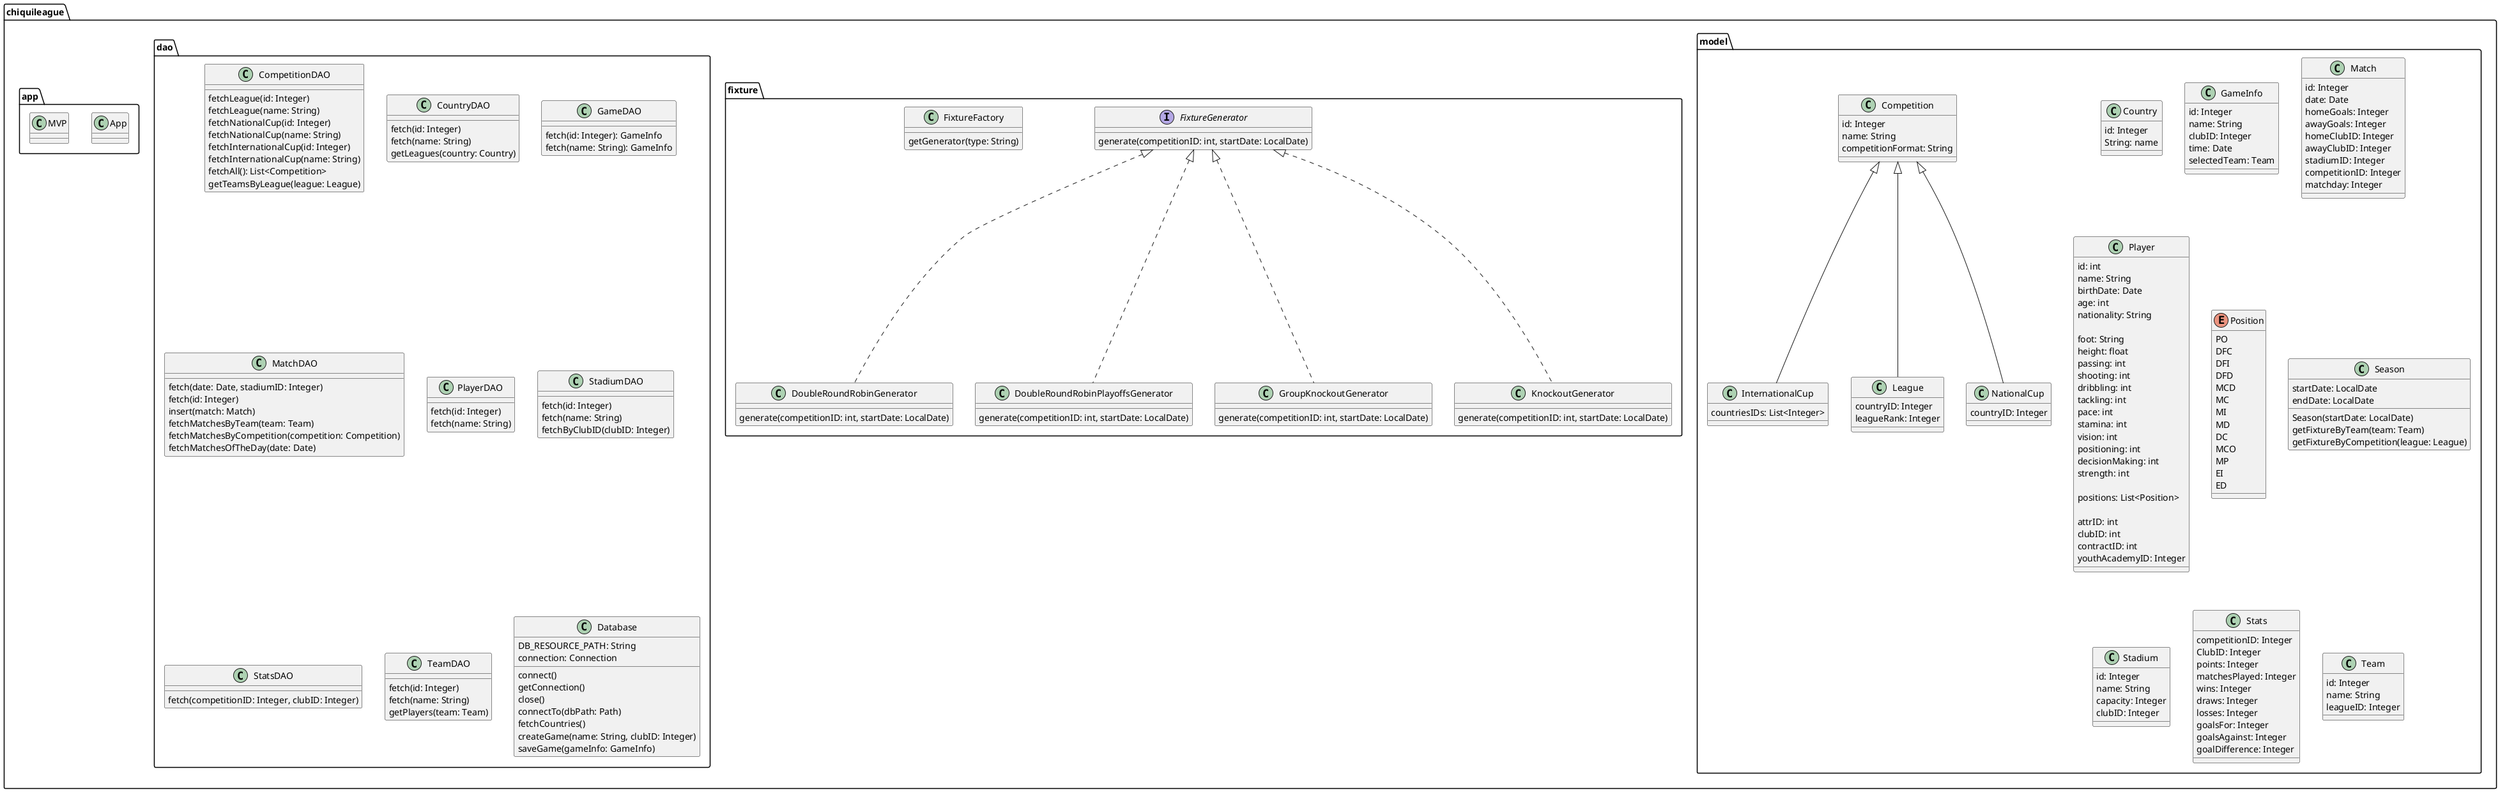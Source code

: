 @startuml
'https://plantuml.com/class-diagram

package chiquileague {
    package model {
        Class Competition {
            id: Integer
            name: String
            competitionFormat: String
        }

        Class Country {
            id: Integer
            String: name
        }

        Class GameInfo {
            id: Integer
            name: String
            clubID: Integer
            time: Date
            selectedTeam: Team
        }

        Class InternationalCup extends Competition {
            countriesIDs: List<Integer>
        }

        Class League extends Competition {
            countryID: Integer
            leagueRank: Integer
        }

        Class Match {
            id: Integer
            date: Date
            homeGoals: Integer
            awayGoals: Integer
            homeClubID: Integer
            awayClubID: Integer
            stadiumID: Integer
            competitionID: Integer
            matchday: Integer
        }

        Class NationalCup extends Competition {
            countryID: Integer
        }

        Class Player {
            id: int
            name: String
            birthDate: Date
            age: int
            nationality: String

            foot: String
            height: float
            passing: int
            shooting: int
            dribbling: int
            tackling: int
            pace: int
            stamina: int
            vision: int
            positioning: int
            decisionMaking: int
            strength: int

            positions: List<Position>

            attrID: int
            clubID: int
            contractID: int
            youthAcademyID: Integer
        }

        enum Position {
            PO
            DFC
            DFI
            DFD
            MCD
            MC
            MI
            MD
            DC
            MCO
            MP
            EI
            ED
        }

        Class Season {
            startDate: LocalDate
            endDate: LocalDate
            Season(startDate: LocalDate)
            getFixtureByTeam(team: Team)
            getFixtureByCompetition(league: League)
        }

        Class Stadium {
            id: Integer
            name: String
            capacity: Integer
            clubID: Integer
        }

        Class Stats {
            competitionID: Integer
            ClubID: Integer
            points: Integer
            matchesPlayed: Integer
            wins: Integer
            draws: Integer
            losses: Integer
            goalsFor: Integer
            goalsAgainst: Integer
            goalDifference: Integer
        }

        Class Team {
            id: Integer
            name: String
            leagueID: Integer
        }
    }

    package fixture {
        interface FixtureGenerator {
            generate(competitionID: int, startDate: LocalDate)
        }

        class DoubleRoundRobinGenerator implements FixtureGenerator {
            generate(competitionID: int, startDate: LocalDate)
        }

        class DoubleRoundRobinPlayoffsGenerator implements FixtureGenerator {
            generate(competitionID: int, startDate: LocalDate)
        }

        class GroupKnockoutGenerator implements FixtureGenerator {
            generate(competitionID: int, startDate: LocalDate)
        }

        class KnockoutGenerator implements FixtureGenerator {
            generate(competitionID: int, startDate: LocalDate)
        }

        class FixtureFactory {
            getGenerator(type: String)
        }

    }

    package dao {
        class CompetitionDAO {
            fetchLeague(id: Integer)
            fetchLeague(name: String)
            fetchNationalCup(id: Integer)
            fetchNationalCup(name: String)
            fetchInternationalCup(id: Integer)
            fetchInternationalCup(name: String)
            fetchAll(): List<Competition>
            getTeamsByLeague(league: League)
        }

        class CountryDAO {
            fetch(id: Integer)
            fetch(name: String)
            getLeagues(country: Country)
        }

        class GameDAO {
            fetch(id: Integer): GameInfo
            fetch(name: String): GameInfo
        }

        class MatchDAO {
            fetch(date: Date, stadiumID: Integer)
            fetch(id: Integer)
            insert(match: Match)
            fetchMatchesByTeam(team: Team)
            fetchMatchesByCompetition(competition: Competition)
            fetchMatchesOfTheDay(date: Date)
        }

        class PlayerDAO {
            fetch(id: Integer)
            fetch(name: String)
        }

        class StadiumDAO {
            fetch(id: Integer)
            fetch(name: String)
            fetchByClubID(clubID: Integer)
        }

        class StatsDAO {
            fetch(competitionID: Integer, clubID: Integer)
        }

        class TeamDAO {
            fetch(id: Integer)
            fetch(name: String)
            getPlayers(team: Team)
        }

        class Database {
            DB_RESOURCE_PATH: String
            connection: Connection

            connect()
            getConnection()
            close()
            connectTo(dbPath: Path)
            fetchCountries()
            createGame(name: String, clubID: Integer)
            saveGame(gameInfo: GameInfo)
        }
    }

    package app {
        class App {
        }

        class MVP {
        }
    }
}

@enduml